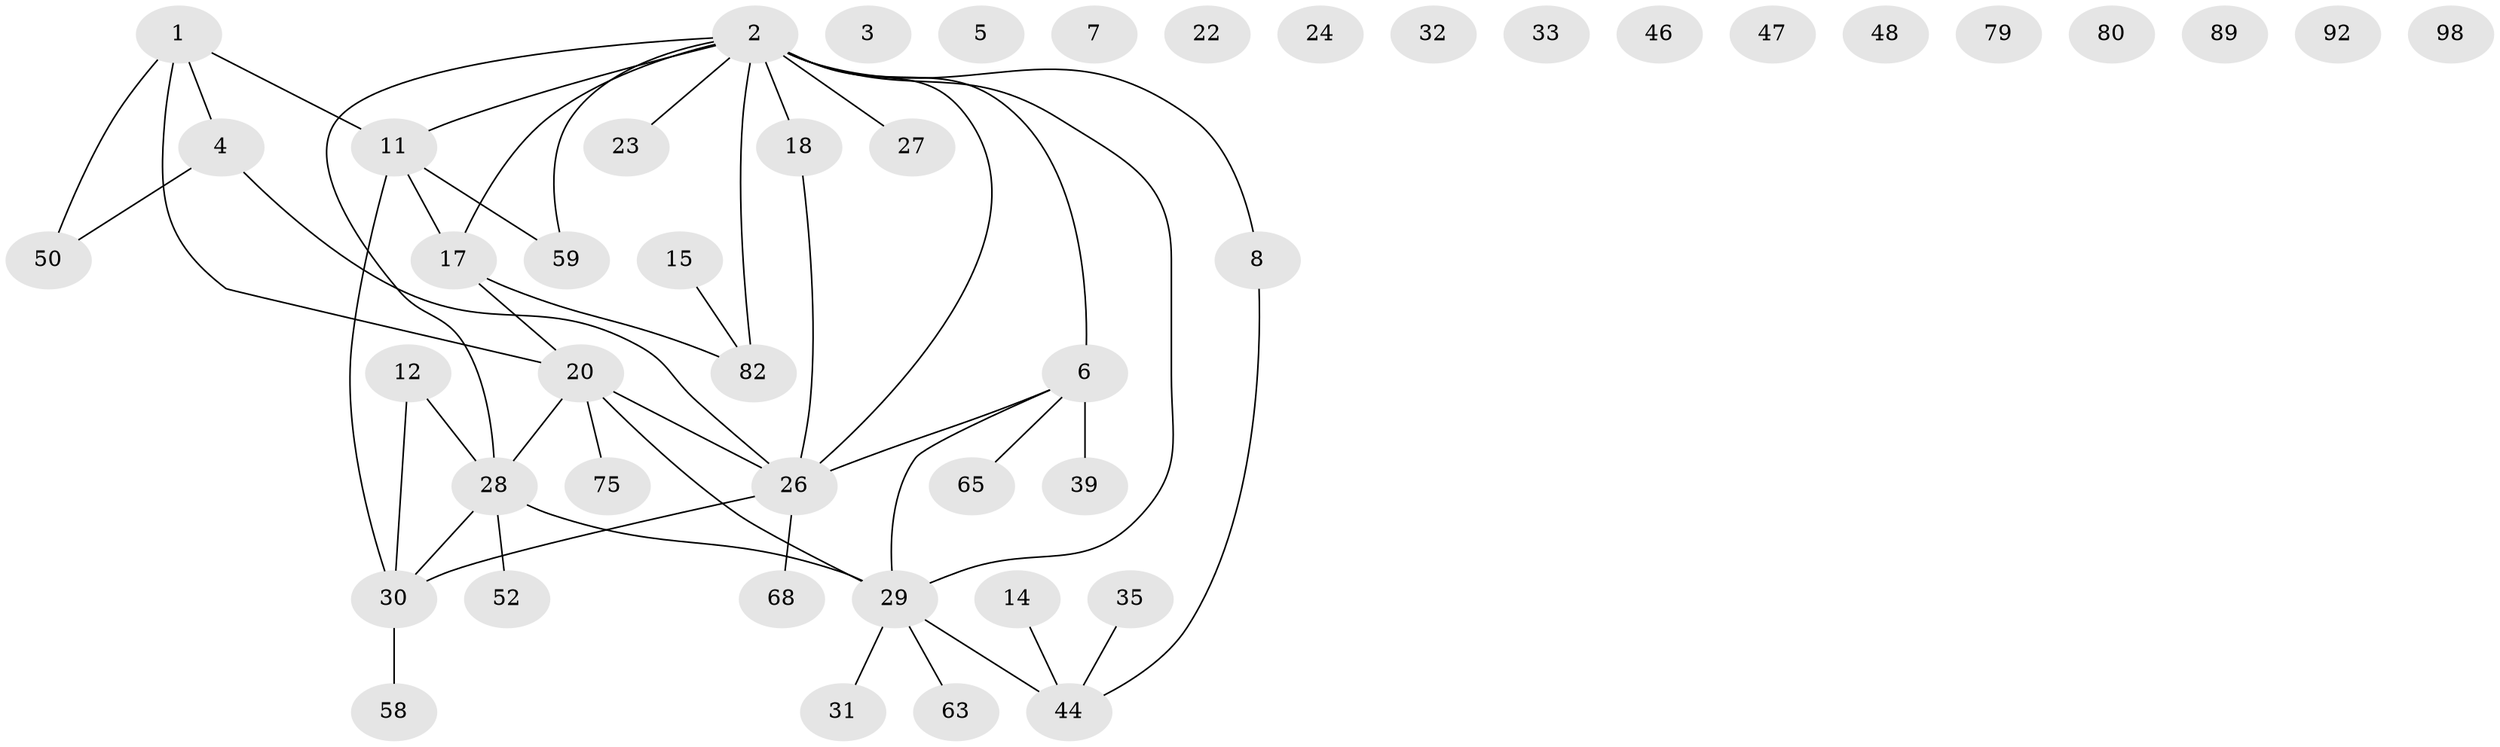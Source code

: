 // original degree distribution, {2: 0.2222222222222222, 5: 0.06060606060606061, 0: 0.1414141414141414, 3: 0.1717171717171717, 1: 0.26262626262626265, 4: 0.1111111111111111, 8: 0.010101010101010102, 6: 0.010101010101010102, 7: 0.010101010101010102}
// Generated by graph-tools (version 1.1) at 2025/16/03/04/25 18:16:27]
// undirected, 46 vertices, 47 edges
graph export_dot {
graph [start="1"]
  node [color=gray90,style=filled];
  1 [super="+53+37"];
  2 [super="+10+56+16+13+51"];
  3;
  4 [super="+78"];
  5;
  6 [super="+64"];
  7;
  8 [super="+9+36"];
  11 [super="+71+25+21"];
  12 [super="+19"];
  14 [super="+81"];
  15;
  17 [super="+41"];
  18;
  20 [super="+61+86"];
  22;
  23;
  24;
  26 [super="+77+54+40"];
  27;
  28 [super="+62+66"];
  29 [super="+34+70"];
  30 [super="+43"];
  31;
  32 [super="+67"];
  33;
  35 [super="+38"];
  39 [super="+85"];
  44 [super="+57+60"];
  46;
  47;
  48;
  50;
  52 [super="+73"];
  58;
  59 [super="+93"];
  63;
  65;
  68;
  75;
  79;
  80;
  82 [super="+91"];
  89;
  92;
  98;
  1 -- 50;
  1 -- 4;
  1 -- 20;
  1 -- 11;
  2 -- 8;
  2 -- 18 [weight=2];
  2 -- 23;
  2 -- 59;
  2 -- 26 [weight=2];
  2 -- 11;
  2 -- 82;
  2 -- 17 [weight=3];
  2 -- 6;
  2 -- 27;
  2 -- 29;
  2 -- 28;
  4 -- 50;
  4 -- 26;
  6 -- 65;
  6 -- 39;
  6 -- 26;
  6 -- 29;
  8 -- 44;
  11 -- 17;
  11 -- 59;
  11 -- 30 [weight=2];
  12 -- 30;
  12 -- 28;
  14 -- 44;
  15 -- 82;
  17 -- 82;
  17 -- 20;
  18 -- 26;
  20 -- 26;
  20 -- 75;
  20 -- 28;
  20 -- 29;
  26 -- 30;
  26 -- 68;
  28 -- 30;
  28 -- 29;
  28 -- 52;
  29 -- 63;
  29 -- 44;
  29 -- 31;
  30 -- 58;
  35 -- 44;
}
